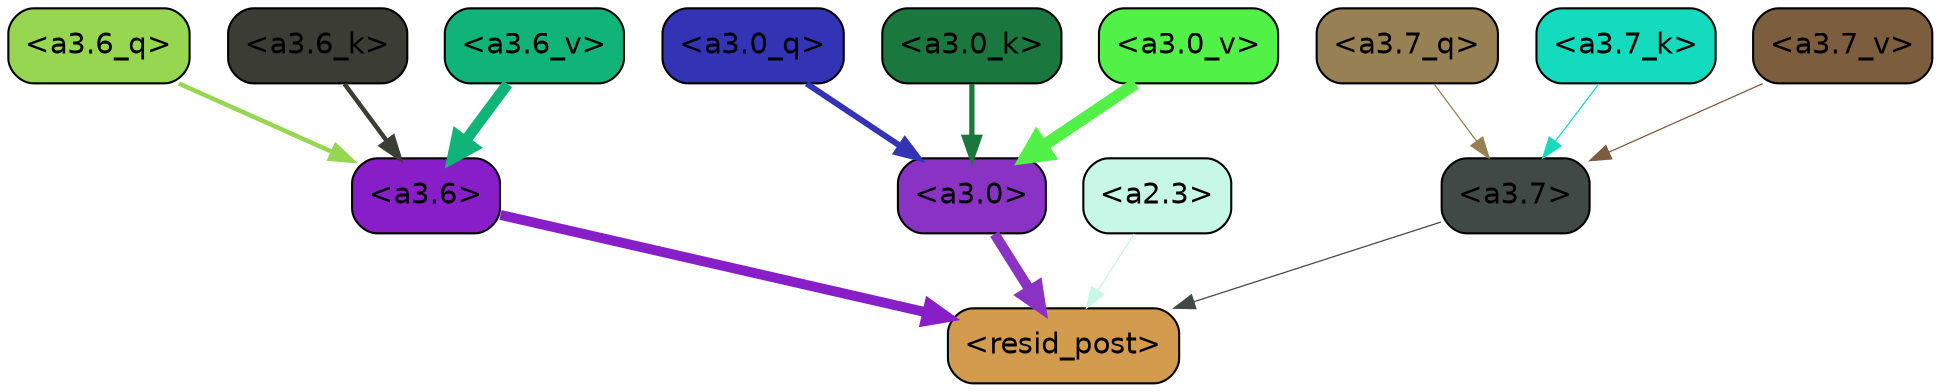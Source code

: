 strict digraph "" {
	graph [bgcolor=transparent,
		layout=dot,
		overlap=false,
		splines=true
	];
	"<a3.7>"	[color=black,
		fillcolor="#414947",
		fontname=Helvetica,
		shape=box,
		style="filled, rounded"];
	"<resid_post>"	[color=black,
		fillcolor="#d39b4d",
		fontname=Helvetica,
		shape=box,
		style="filled, rounded"];
	"<a3.7>" -> "<resid_post>"	[color="#414947",
		penwidth=0.6];
	"<a3.6>"	[color=black,
		fillcolor="#881ec8",
		fontname=Helvetica,
		shape=box,
		style="filled, rounded"];
	"<a3.6>" -> "<resid_post>"	[color="#881ec8",
		penwidth=4.7534414529800415];
	"<a3.0>"	[color=black,
		fillcolor="#8932c4",
		fontname=Helvetica,
		shape=box,
		style="filled, rounded"];
	"<a3.0>" -> "<resid_post>"	[color="#8932c4",
		penwidth=4.898576855659485];
	"<a2.3>"	[color=black,
		fillcolor="#c7f7e6",
		fontname=Helvetica,
		shape=box,
		style="filled, rounded"];
	"<a2.3>" -> "<resid_post>"	[color="#c7f7e6",
		penwidth=0.6];
	"<a3.7_q>"	[color=black,
		fillcolor="#978053",
		fontname=Helvetica,
		shape=box,
		style="filled, rounded"];
	"<a3.7_q>" -> "<a3.7>"	[color="#978053",
		penwidth=0.6];
	"<a3.6_q>"	[color=black,
		fillcolor="#96d651",
		fontname=Helvetica,
		shape=box,
		style="filled, rounded"];
	"<a3.6_q>" -> "<a3.6>"	[color="#96d651",
		penwidth=2.160832464694977];
	"<a3.0_q>"	[color=black,
		fillcolor="#3334b5",
		fontname=Helvetica,
		shape=box,
		style="filled, rounded"];
	"<a3.0_q>" -> "<a3.0>"	[color="#3334b5",
		penwidth=2.870753765106201];
	"<a3.7_k>"	[color=black,
		fillcolor="#14dabe",
		fontname=Helvetica,
		shape=box,
		style="filled, rounded"];
	"<a3.7_k>" -> "<a3.7>"	[color="#14dabe",
		penwidth=0.6];
	"<a3.6_k>"	[color=black,
		fillcolor="#3b3c34",
		fontname=Helvetica,
		shape=box,
		style="filled, rounded"];
	"<a3.6_k>" -> "<a3.6>"	[color="#3b3c34",
		penwidth=2.13908451795578];
	"<a3.0_k>"	[color=black,
		fillcolor="#1a773d",
		fontname=Helvetica,
		shape=box,
		style="filled, rounded"];
	"<a3.0_k>" -> "<a3.0>"	[color="#1a773d",
		penwidth=2.520303964614868];
	"<a3.7_v>"	[color=black,
		fillcolor="#7c5d3e",
		fontname=Helvetica,
		shape=box,
		style="filled, rounded"];
	"<a3.7_v>" -> "<a3.7>"	[color="#7c5d3e",
		penwidth=0.6];
	"<a3.6_v>"	[color=black,
		fillcolor="#11b478",
		fontname=Helvetica,
		shape=box,
		style="filled, rounded"];
	"<a3.6_v>" -> "<a3.6>"	[color="#11b478",
		penwidth=5.297133803367615];
	"<a3.0_v>"	[color=black,
		fillcolor="#52f147",
		fontname=Helvetica,
		shape=box,
		style="filled, rounded"];
	"<a3.0_v>" -> "<a3.0>"	[color="#52f147",
		penwidth=5.680712580680847];
}
